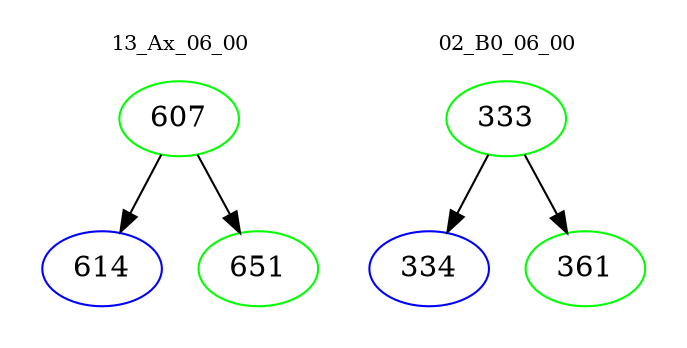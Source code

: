 digraph{
subgraph cluster_0 {
color = white
label = "13_Ax_06_00";
fontsize=10;
T0_607 [label="607", color="green"]
T0_607 -> T0_614 [color="black"]
T0_614 [label="614", color="blue"]
T0_607 -> T0_651 [color="black"]
T0_651 [label="651", color="green"]
}
subgraph cluster_1 {
color = white
label = "02_B0_06_00";
fontsize=10;
T1_333 [label="333", color="green"]
T1_333 -> T1_334 [color="black"]
T1_334 [label="334", color="blue"]
T1_333 -> T1_361 [color="black"]
T1_361 [label="361", color="green"]
}
}
